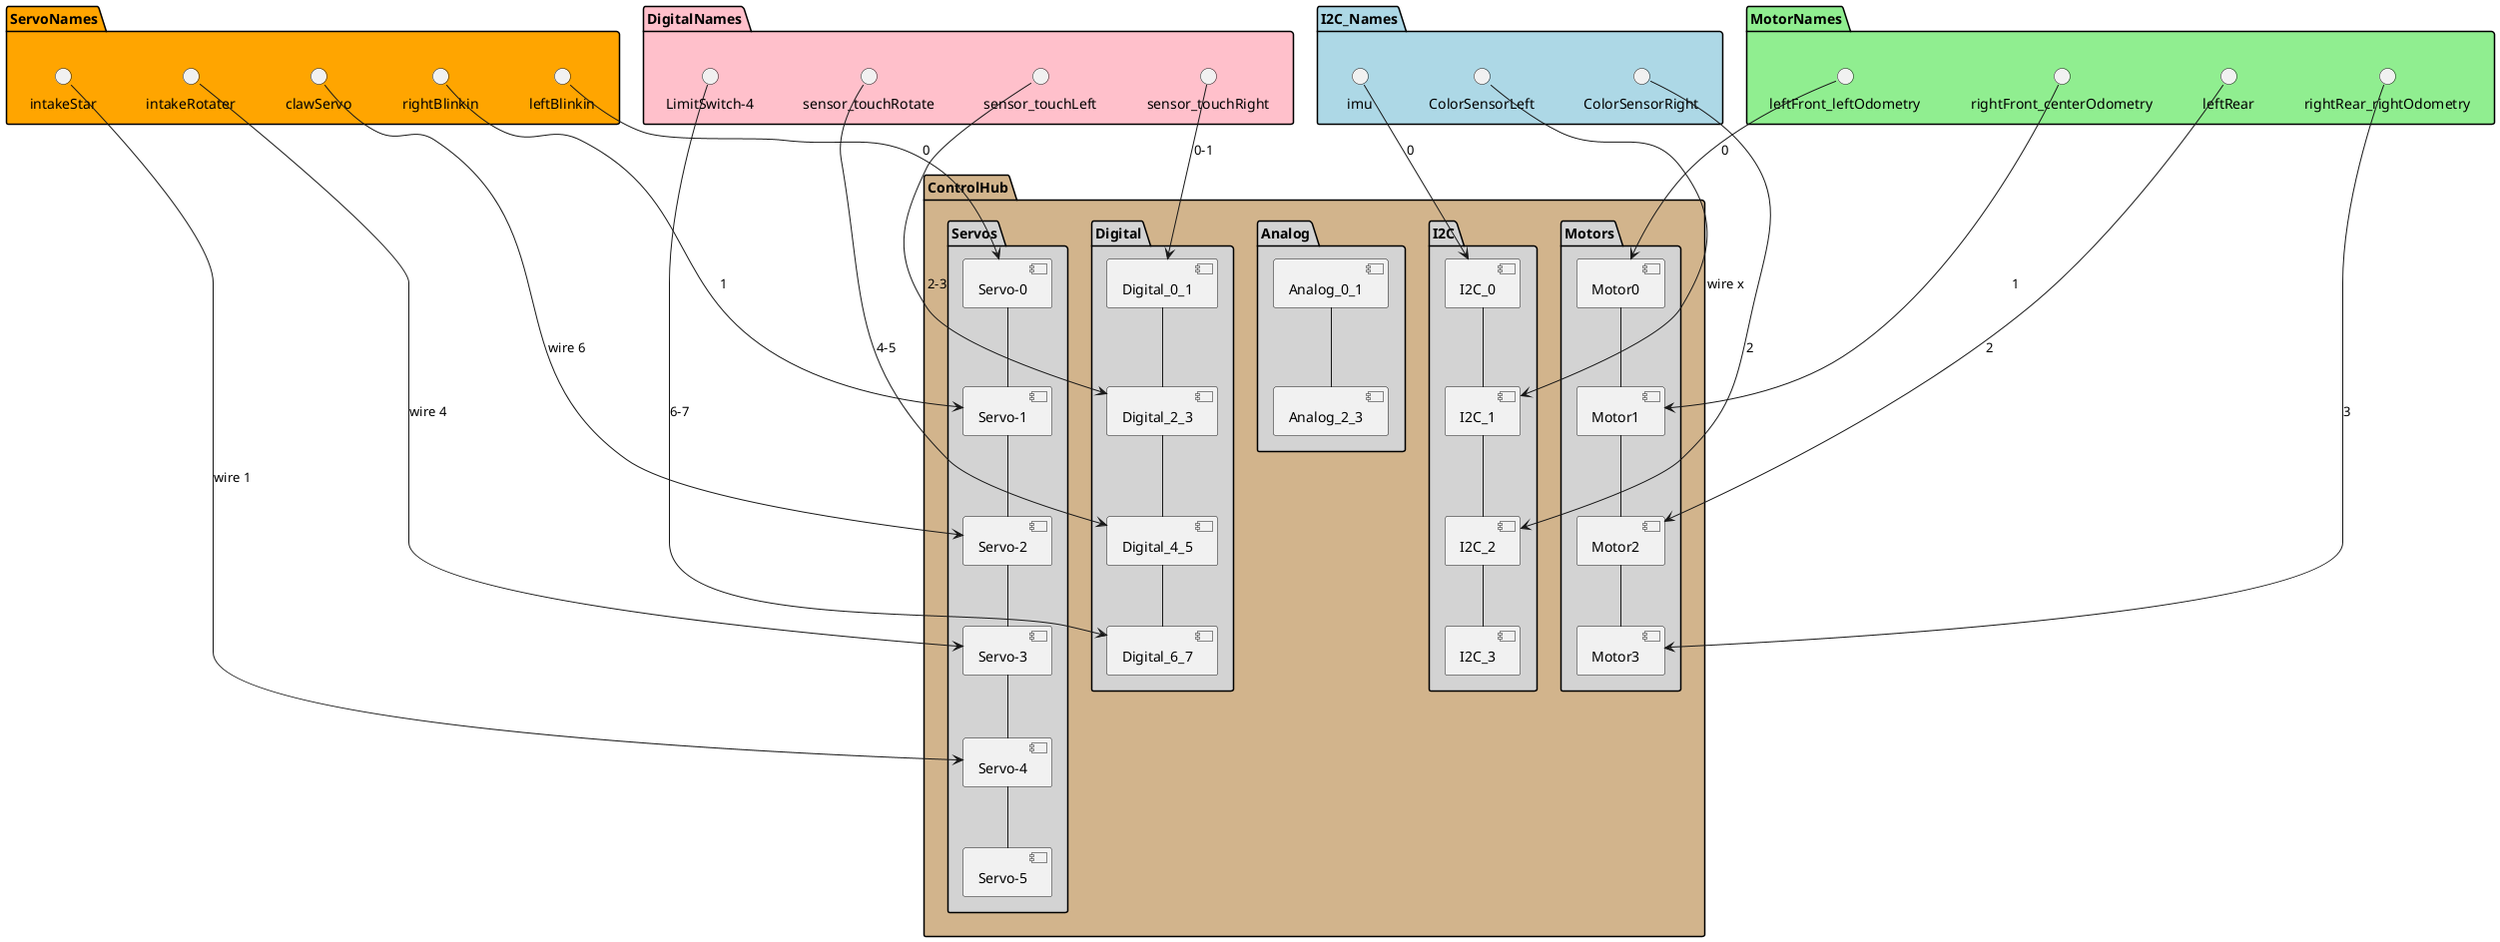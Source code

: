 @startuml


package ControlHub #Tan {
  package Motors #LightGrey {
    [Motor0] -- [Motor1]
    [Motor1] -- [Motor2]
    [Motor2] -- [Motor3]
  }

  package Servos #LightGrey {
   [Servo-0] -- [Servo-1]
   [Servo-1] -- [Servo-2]
   [Servo-2] -- [Servo-3]
   [Servo-3] -- [Servo-4]
   [Servo-4] -- [Servo-5]
  }

  package Analog #LightGrey {
   [Analog_0_1] -- [Analog_2_3]
  }

  package Digital #LightGrey {
   [Digital_0_1] -- [Digital_2_3]
   [Digital_2_3] -- [Digital_4_5]
   [Digital_4_5] -- [Digital_6_7]
  }

  package I2C #LightGrey {
   [I2C_0] -- [I2C_1]
   [I2C_1] -- [I2C_2]
   [I2C_2] -- [I2C_3]

  }
}

package MotorNames #LightGreen {
  () "leftFront_leftOdometry" --> [Motor0] : 0
  () "rightFront_centerOdometry" --> [Motor1] : 1
  () "leftRear" --> [Motor2] : 2
  () "rightRear_rightOdometry" --> [Motor3] : 3
}

package ServoNames #Orange {
  () "leftBlinkin" --> [Servo-0] : 0
  () "rightBlinkin" --> [Servo-1] : 1
  () "clawServo" --> [Servo-2] : wire 6
  () "intakeRotater" --> [Servo-3] : wire 4
  () "intakeStar" --> [Servo-4] : wire 1
}

package DigitalNames #Pink {
  () "sensor_touchRight" --> [Digital_0_1] : 0-1
  () "sensor_touchLeft" --> [Digital_2_3] : 2-3
  () "sensor_touchRotate" --> [Digital_4_5] : 4-5
  () "LimitSwitch-4" --> [Digital_6_7] : 6-7
}

package I2C_Names #LightBlue {
  () "imu" --> [I2C_0] : 0
  () "ColorSensorLeft" --> [I2C_1] : wire x
  () "ColorSensorRight" --> [I2C_2] : 2

}

@enduml